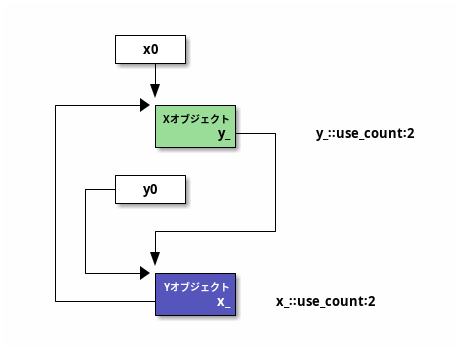 @startditaa
  
         +------+
         |  x0  |
         +---+--+
             |
             V
   +-------->+-------+
   |         |Xオブジェクト|
   |         |cGRE y_+---+ y_꞉꞉use_count꞉2
   |         +-------+   |
   |                     |
   |     +------+        |
   |  +--+  y0  |        |
   |  |  +------+        |
   |  |                  |
   |  |      +-----------+
   |  |      |
   |  |      V                  
   |  +----->+-------+
   |         |Yオブジェクト|
   +---------+cBLU x_| x_꞉꞉use_count꞉2
             +-------+

@endditaa

